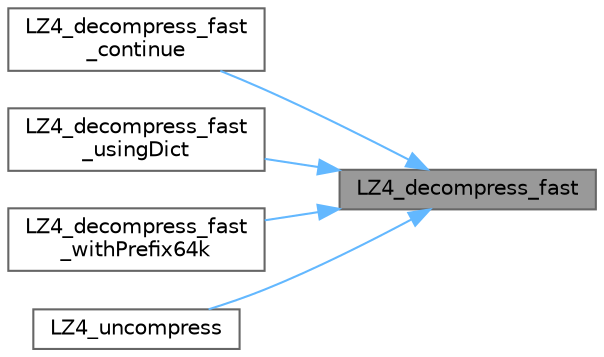 digraph "LZ4_decompress_fast"
{
 // LATEX_PDF_SIZE
  bgcolor="transparent";
  edge [fontname=Helvetica,fontsize=10,labelfontname=Helvetica,labelfontsize=10];
  node [fontname=Helvetica,fontsize=10,shape=box,height=0.2,width=0.4];
  rankdir="RL";
  Node1 [id="Node000001",label="LZ4_decompress_fast",height=0.2,width=0.4,color="gray40", fillcolor="grey60", style="filled", fontcolor="black",tooltip=" "];
  Node1 -> Node2 [id="edge1_Node000001_Node000002",dir="back",color="steelblue1",style="solid",tooltip=" "];
  Node2 [id="Node000002",label="LZ4_decompress_fast\l_continue",height=0.2,width=0.4,color="grey40", fillcolor="white", style="filled",URL="$lz4_8c.html#a5863feb1caa76aa91d23c14e57282bc8",tooltip=" "];
  Node1 -> Node3 [id="edge2_Node000001_Node000003",dir="back",color="steelblue1",style="solid",tooltip=" "];
  Node3 [id="Node000003",label="LZ4_decompress_fast\l_usingDict",height=0.2,width=0.4,color="grey40", fillcolor="white", style="filled",URL="$lz4_8c.html#a1af9f7a2df20389dd9a0a31706c683b7",tooltip=" "];
  Node1 -> Node4 [id="edge3_Node000001_Node000004",dir="back",color="steelblue1",style="solid",tooltip=" "];
  Node4 [id="Node000004",label="LZ4_decompress_fast\l_withPrefix64k",height=0.2,width=0.4,color="grey40", fillcolor="white", style="filled",URL="$lz4_8c.html#aef3d7b7bead970344b439ac9bd672065",tooltip=" "];
  Node1 -> Node5 [id="edge4_Node000001_Node000005",dir="back",color="steelblue1",style="solid",tooltip=" "];
  Node5 [id="Node000005",label="LZ4_uncompress",height=0.2,width=0.4,color="grey40", fillcolor="white", style="filled",URL="$lz4_8c.html#a76994c12731075f0d8a96239c8856192",tooltip=" "];
}
